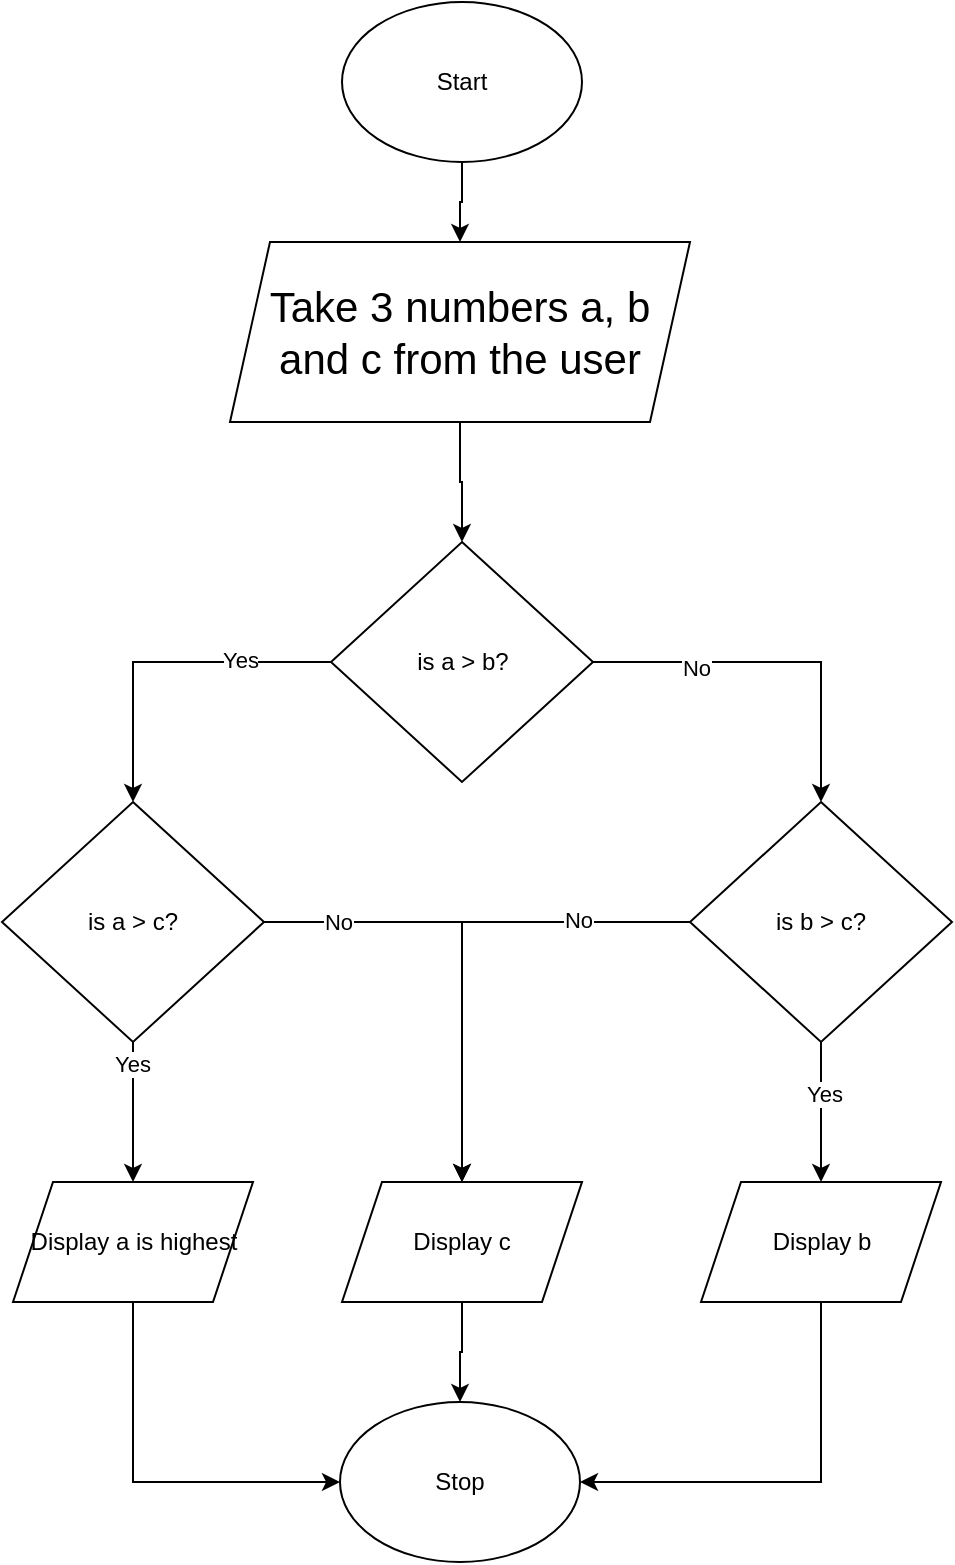 <mxfile version="22.1.5" type="github">
  <diagram name="Page-1" id="bpHO0cZyAs_OB08XueaX">
    <mxGraphModel dx="696" dy="795" grid="1" gridSize="10" guides="1" tooltips="1" connect="1" arrows="1" fold="1" page="1" pageScale="1" pageWidth="827" pageHeight="1169" math="0" shadow="0">
      <root>
        <mxCell id="0" />
        <mxCell id="1" parent="0" />
        <mxCell id="taeoUXLbnrbZQF19BX-K-3" style="edgeStyle=orthogonalEdgeStyle;rounded=0;orthogonalLoop=1;jettySize=auto;html=1;entryX=0.5;entryY=0;entryDx=0;entryDy=0;" edge="1" parent="1" source="taeoUXLbnrbZQF19BX-K-1" target="taeoUXLbnrbZQF19BX-K-2">
          <mxGeometry relative="1" as="geometry" />
        </mxCell>
        <mxCell id="taeoUXLbnrbZQF19BX-K-1" value="Start" style="ellipse;whiteSpace=wrap;html=1;" vertex="1" parent="1">
          <mxGeometry x="240" y="30" width="120" height="80" as="geometry" />
        </mxCell>
        <mxCell id="taeoUXLbnrbZQF19BX-K-5" value="" style="edgeStyle=orthogonalEdgeStyle;rounded=0;orthogonalLoop=1;jettySize=auto;html=1;" edge="1" parent="1" source="taeoUXLbnrbZQF19BX-K-2" target="taeoUXLbnrbZQF19BX-K-4">
          <mxGeometry relative="1" as="geometry" />
        </mxCell>
        <mxCell id="taeoUXLbnrbZQF19BX-K-2" value="&lt;font style=&quot;font-size: 21px;&quot;&gt;Take 3 numbers a, b and c from the user&lt;/font&gt;" style="shape=parallelogram;perimeter=parallelogramPerimeter;whiteSpace=wrap;html=1;fixedSize=1;" vertex="1" parent="1">
          <mxGeometry x="184" y="150" width="230" height="90" as="geometry" />
        </mxCell>
        <mxCell id="taeoUXLbnrbZQF19BX-K-7" value="" style="edgeStyle=orthogonalEdgeStyle;rounded=0;orthogonalLoop=1;jettySize=auto;html=1;" edge="1" parent="1" source="taeoUXLbnrbZQF19BX-K-4" target="taeoUXLbnrbZQF19BX-K-6">
          <mxGeometry relative="1" as="geometry" />
        </mxCell>
        <mxCell id="taeoUXLbnrbZQF19BX-K-8" value="Yes" style="edgeLabel;html=1;align=center;verticalAlign=middle;resizable=0;points=[];" vertex="1" connectable="0" parent="taeoUXLbnrbZQF19BX-K-7">
          <mxGeometry x="-0.45" y="-1" relative="1" as="geometry">
            <mxPoint x="1" as="offset" />
          </mxGeometry>
        </mxCell>
        <mxCell id="taeoUXLbnrbZQF19BX-K-10" value="" style="edgeStyle=orthogonalEdgeStyle;rounded=0;orthogonalLoop=1;jettySize=auto;html=1;" edge="1" parent="1" source="taeoUXLbnrbZQF19BX-K-4" target="taeoUXLbnrbZQF19BX-K-9">
          <mxGeometry relative="1" as="geometry" />
        </mxCell>
        <mxCell id="taeoUXLbnrbZQF19BX-K-11" value="No" style="edgeLabel;html=1;align=center;verticalAlign=middle;resizable=0;points=[];" vertex="1" connectable="0" parent="taeoUXLbnrbZQF19BX-K-10">
          <mxGeometry x="-0.438" y="-3" relative="1" as="geometry">
            <mxPoint as="offset" />
          </mxGeometry>
        </mxCell>
        <mxCell id="taeoUXLbnrbZQF19BX-K-4" value="is a &amp;gt; b?" style="rhombus;whiteSpace=wrap;html=1;" vertex="1" parent="1">
          <mxGeometry x="234.5" y="300" width="131" height="120" as="geometry" />
        </mxCell>
        <mxCell id="taeoUXLbnrbZQF19BX-K-13" value="" style="edgeStyle=orthogonalEdgeStyle;rounded=0;orthogonalLoop=1;jettySize=auto;html=1;" edge="1" parent="1" source="taeoUXLbnrbZQF19BX-K-6" target="taeoUXLbnrbZQF19BX-K-12">
          <mxGeometry relative="1" as="geometry" />
        </mxCell>
        <mxCell id="taeoUXLbnrbZQF19BX-K-14" value="Yes" style="edgeLabel;html=1;align=center;verticalAlign=middle;resizable=0;points=[];" vertex="1" connectable="0" parent="taeoUXLbnrbZQF19BX-K-13">
          <mxGeometry x="-0.686" y="-1" relative="1" as="geometry">
            <mxPoint as="offset" />
          </mxGeometry>
        </mxCell>
        <mxCell id="taeoUXLbnrbZQF19BX-K-16" value="" style="edgeStyle=orthogonalEdgeStyle;rounded=0;orthogonalLoop=1;jettySize=auto;html=1;" edge="1" parent="1" source="taeoUXLbnrbZQF19BX-K-6" target="taeoUXLbnrbZQF19BX-K-15">
          <mxGeometry relative="1" as="geometry" />
        </mxCell>
        <mxCell id="taeoUXLbnrbZQF19BX-K-20" value="No" style="edgeLabel;html=1;align=center;verticalAlign=middle;resizable=0;points=[];" vertex="1" connectable="0" parent="taeoUXLbnrbZQF19BX-K-16">
          <mxGeometry x="-0.675" relative="1" as="geometry">
            <mxPoint as="offset" />
          </mxGeometry>
        </mxCell>
        <mxCell id="taeoUXLbnrbZQF19BX-K-6" value="is a &amp;gt; c?" style="rhombus;whiteSpace=wrap;html=1;" vertex="1" parent="1">
          <mxGeometry x="70" y="430" width="131" height="120" as="geometry" />
        </mxCell>
        <mxCell id="taeoUXLbnrbZQF19BX-K-18" value="" style="edgeStyle=orthogonalEdgeStyle;rounded=0;orthogonalLoop=1;jettySize=auto;html=1;" edge="1" parent="1" source="taeoUXLbnrbZQF19BX-K-9" target="taeoUXLbnrbZQF19BX-K-17">
          <mxGeometry relative="1" as="geometry" />
        </mxCell>
        <mxCell id="taeoUXLbnrbZQF19BX-K-22" value="Yes" style="edgeLabel;html=1;align=center;verticalAlign=middle;resizable=0;points=[];" vertex="1" connectable="0" parent="taeoUXLbnrbZQF19BX-K-18">
          <mxGeometry x="-0.252" y="1" relative="1" as="geometry">
            <mxPoint as="offset" />
          </mxGeometry>
        </mxCell>
        <mxCell id="taeoUXLbnrbZQF19BX-K-19" style="edgeStyle=orthogonalEdgeStyle;rounded=0;orthogonalLoop=1;jettySize=auto;html=1;entryX=0.5;entryY=0;entryDx=0;entryDy=0;" edge="1" parent="1" source="taeoUXLbnrbZQF19BX-K-9" target="taeoUXLbnrbZQF19BX-K-15">
          <mxGeometry relative="1" as="geometry" />
        </mxCell>
        <mxCell id="taeoUXLbnrbZQF19BX-K-21" value="No" style="edgeLabel;html=1;align=center;verticalAlign=middle;resizable=0;points=[];" vertex="1" connectable="0" parent="taeoUXLbnrbZQF19BX-K-19">
          <mxGeometry x="-0.532" y="-1" relative="1" as="geometry">
            <mxPoint x="1" as="offset" />
          </mxGeometry>
        </mxCell>
        <mxCell id="taeoUXLbnrbZQF19BX-K-9" value="is b &amp;gt; c?" style="rhombus;whiteSpace=wrap;html=1;" vertex="1" parent="1">
          <mxGeometry x="414" y="430" width="131" height="120" as="geometry" />
        </mxCell>
        <mxCell id="taeoUXLbnrbZQF19BX-K-26" style="edgeStyle=orthogonalEdgeStyle;rounded=0;orthogonalLoop=1;jettySize=auto;html=1;entryX=0;entryY=0.5;entryDx=0;entryDy=0;exitX=0.5;exitY=1;exitDx=0;exitDy=0;" edge="1" parent="1" source="taeoUXLbnrbZQF19BX-K-12" target="taeoUXLbnrbZQF19BX-K-23">
          <mxGeometry relative="1" as="geometry">
            <mxPoint x="60.0" y="709.999" as="sourcePoint" />
            <mxPoint x="169.02" y="829.94" as="targetPoint" />
          </mxGeometry>
        </mxCell>
        <mxCell id="taeoUXLbnrbZQF19BX-K-12" value="Display a is highest" style="shape=parallelogram;perimeter=parallelogramPerimeter;whiteSpace=wrap;html=1;fixedSize=1;" vertex="1" parent="1">
          <mxGeometry x="75.5" y="620" width="120" height="60" as="geometry" />
        </mxCell>
        <mxCell id="taeoUXLbnrbZQF19BX-K-24" style="edgeStyle=orthogonalEdgeStyle;rounded=0;orthogonalLoop=1;jettySize=auto;html=1;" edge="1" parent="1" source="taeoUXLbnrbZQF19BX-K-15" target="taeoUXLbnrbZQF19BX-K-23">
          <mxGeometry relative="1" as="geometry" />
        </mxCell>
        <mxCell id="taeoUXLbnrbZQF19BX-K-15" value="Display c" style="shape=parallelogram;perimeter=parallelogramPerimeter;whiteSpace=wrap;html=1;fixedSize=1;" vertex="1" parent="1">
          <mxGeometry x="240" y="620" width="120" height="60" as="geometry" />
        </mxCell>
        <mxCell id="taeoUXLbnrbZQF19BX-K-25" style="edgeStyle=orthogonalEdgeStyle;rounded=0;orthogonalLoop=1;jettySize=auto;html=1;entryX=1;entryY=0.5;entryDx=0;entryDy=0;" edge="1" parent="1" source="taeoUXLbnrbZQF19BX-K-17" target="taeoUXLbnrbZQF19BX-K-23">
          <mxGeometry relative="1" as="geometry">
            <Array as="points">
              <mxPoint x="480" y="770" />
            </Array>
          </mxGeometry>
        </mxCell>
        <mxCell id="taeoUXLbnrbZQF19BX-K-17" value="Display b" style="shape=parallelogram;perimeter=parallelogramPerimeter;whiteSpace=wrap;html=1;fixedSize=1;" vertex="1" parent="1">
          <mxGeometry x="419.5" y="620" width="120" height="60" as="geometry" />
        </mxCell>
        <mxCell id="taeoUXLbnrbZQF19BX-K-23" value="Stop" style="ellipse;whiteSpace=wrap;html=1;" vertex="1" parent="1">
          <mxGeometry x="239" y="730" width="120" height="80" as="geometry" />
        </mxCell>
      </root>
    </mxGraphModel>
  </diagram>
</mxfile>
